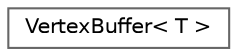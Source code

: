 digraph "クラス階層図"
{
 // LATEX_PDF_SIZE
  bgcolor="transparent";
  edge [fontname=Helvetica,fontsize=10,labelfontname=Helvetica,labelfontsize=10];
  node [fontname=Helvetica,fontsize=10,shape=box,height=0.2,width=0.4];
  rankdir="LR";
  Node0 [id="Node000000",label="VertexBuffer\< T \>",height=0.2,width=0.4,color="grey40", fillcolor="white", style="filled",URL="$class_vertex_buffer.html",tooltip=" "];
}
